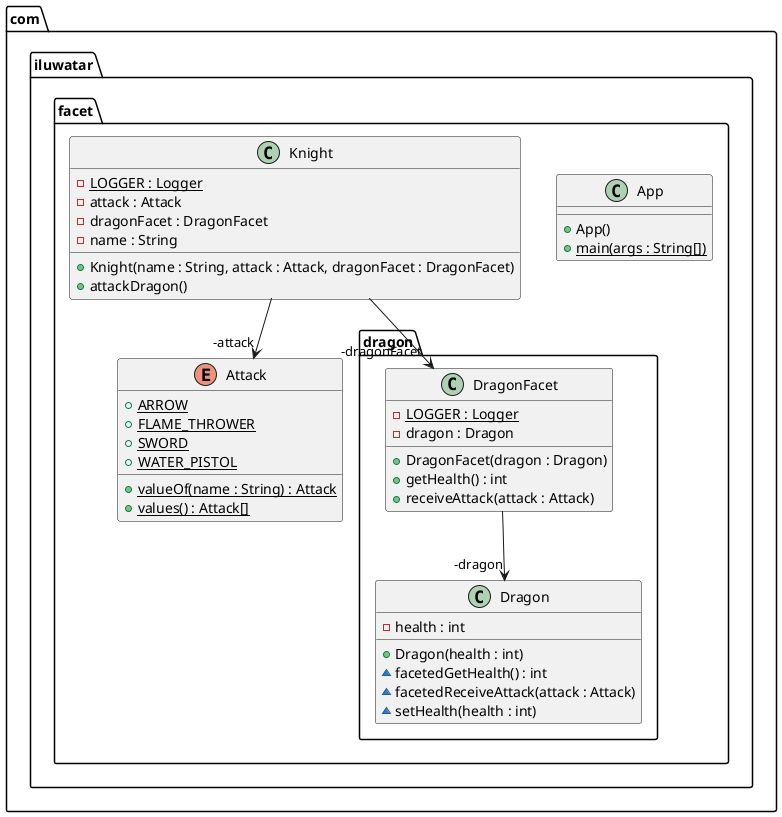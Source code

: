 @startuml
package com.iluwatar.facet.dragon {
  class Dragon {
    - health : int
    + Dragon(health : int)
    ~ facetedGetHealth() : int
    ~ facetedReceiveAttack(attack : Attack)
    ~ setHealth(health : int)
  }
  class DragonFacet {
    - LOGGER : Logger {static}
    - dragon : Dragon
    + DragonFacet(dragon : Dragon)
    + getHealth() : int
    + receiveAttack(attack : Attack)
  }
}
package com.iluwatar.facet {
  class App {
    + App()
    + main(args : String[]) {static}
  }
  enum Attack {
    + ARROW {static}
    + FLAME_THROWER {static}
    + SWORD {static}
    + WATER_PISTOL {static}
    + valueOf(name : String) : Attack {static}
    + values() : Attack[] {static}
  }
  class Knight {
    - LOGGER : Logger {static}
    - attack : Attack
    - dragonFacet : DragonFacet
    - name : String
    + Knight(name : String, attack : Attack, dragonFacet : DragonFacet)
    + attackDragon()
  }
}
DragonFacet -->  "-dragon" Dragon
Knight -->  "-dragonFacet" DragonFacet
Knight -->  "-attack" Attack
@enduml